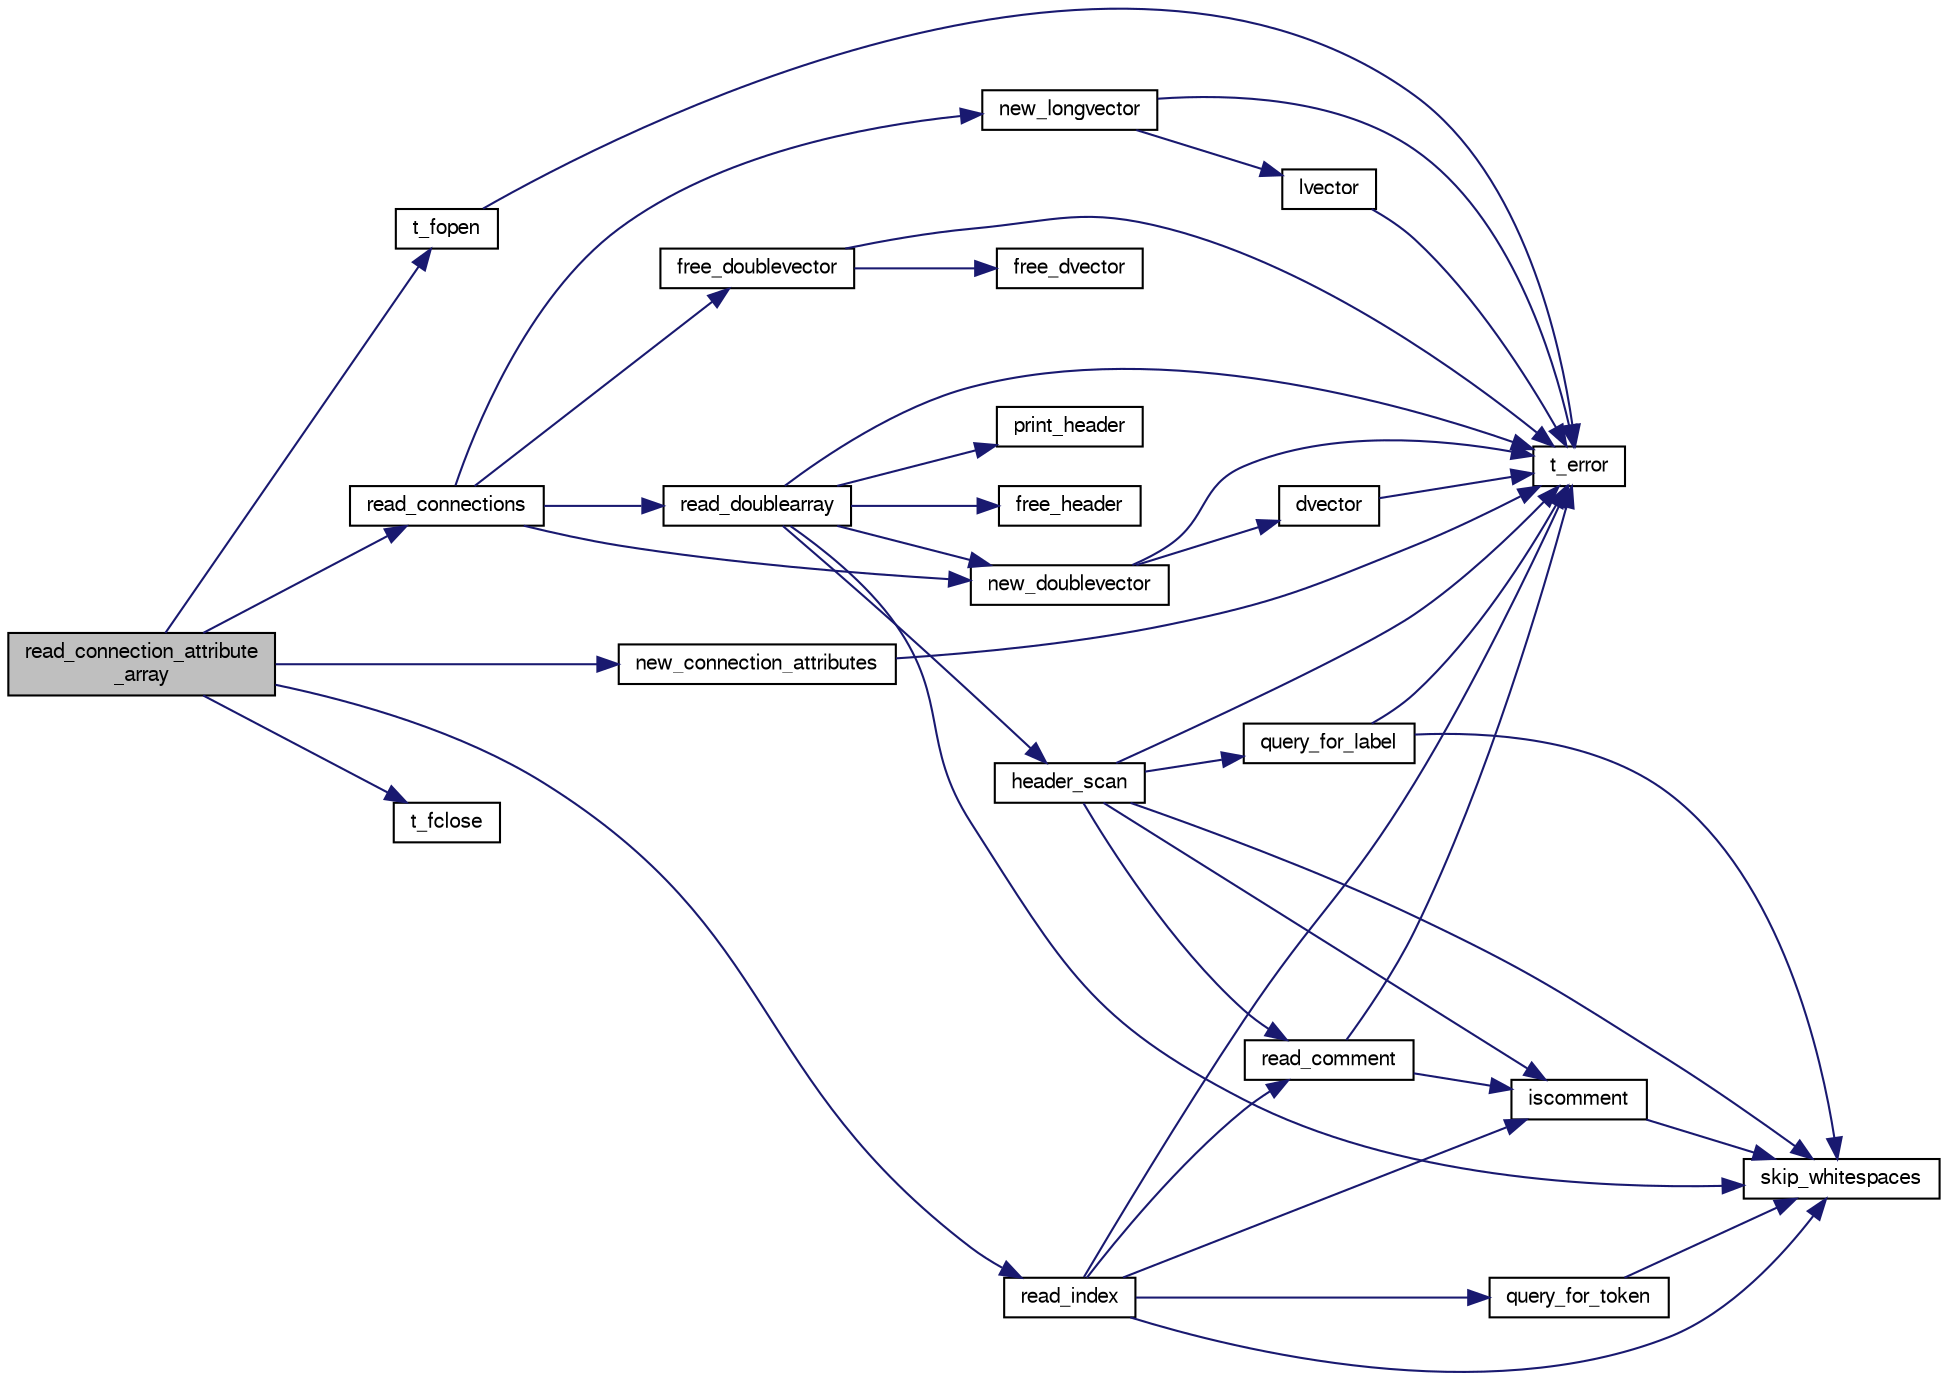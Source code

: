 digraph "read_connection_attribute_array"
{
  bgcolor="transparent";
  edge [fontname="FreeSans",fontsize="10",labelfontname="FreeSans",labelfontsize="10"];
  node [fontname="FreeSans",fontsize="10",shape=record];
  rankdir="LR";
  Node1 [label="read_connection_attribute\l_array",height=0.2,width=0.4,color="black", fillcolor="grey75", style="filled" fontcolor="black"];
  Node1 -> Node2 [color="midnightblue",fontsize="10",style="solid",fontname="FreeSans"];
  Node2 [label="new_connection_attributes",height=0.2,width=0.4,color="black",URL="$geometry__attribute_8c.html#a53d31b98f02eddc1cf683836d2880616"];
  Node2 -> Node3 [color="midnightblue",fontsize="10",style="solid",fontname="FreeSans"];
  Node3 [label="t_error",height=0.2,width=0.4,color="black",URL="$error_8c.html#af79ef7c6656ef0f3d2786e2b09c1755f"];
  Node1 -> Node4 [color="midnightblue",fontsize="10",style="solid",fontname="FreeSans"];
  Node4 [label="read_connections",height=0.2,width=0.4,color="black",URL="$b__readgrid_8c.html#ae5201c7c145fa5449222aeba48c7282b"];
  Node4 -> Node5 [color="midnightblue",fontsize="10",style="solid",fontname="FreeSans"];
  Node5 [label="free_doublevector",height=0.2,width=0.4,color="black",URL="$alloc_8c.html#a9f8d1eb0558ac1ddc1ab2cdbd25eba49"];
  Node5 -> Node3 [color="midnightblue",fontsize="10",style="solid",fontname="FreeSans"];
  Node5 -> Node6 [color="midnightblue",fontsize="10",style="solid",fontname="FreeSans"];
  Node6 [label="free_dvector",height=0.2,width=0.4,color="black",URL="$alloc_8c.html#a3f159bec2c468d142a1ce6f3158332b5"];
  Node4 -> Node7 [color="midnightblue",fontsize="10",style="solid",fontname="FreeSans"];
  Node7 [label="new_doublevector",height=0.2,width=0.4,color="black",URL="$alloc_8c.html#a724e4d54ff17ee3caa26463378109887"];
  Node7 -> Node3 [color="midnightblue",fontsize="10",style="solid",fontname="FreeSans"];
  Node7 -> Node8 [color="midnightblue",fontsize="10",style="solid",fontname="FreeSans"];
  Node8 [label="dvector",height=0.2,width=0.4,color="black",URL="$alloc_8c.html#ae21c4c252ad5d5710ebd03d6f07e40de"];
  Node8 -> Node3 [color="midnightblue",fontsize="10",style="solid",fontname="FreeSans"];
  Node4 -> Node9 [color="midnightblue",fontsize="10",style="solid",fontname="FreeSans"];
  Node9 [label="new_longvector",height=0.2,width=0.4,color="black",URL="$alloc_8c.html#a85853f82d1b0df7d49c675476f31c68f"];
  Node9 -> Node3 [color="midnightblue",fontsize="10",style="solid",fontname="FreeSans"];
  Node9 -> Node10 [color="midnightblue",fontsize="10",style="solid",fontname="FreeSans"];
  Node10 [label="lvector",height=0.2,width=0.4,color="black",URL="$alloc_8c.html#af4f505f2dcb9ffd8fb12a7750b38b7e5"];
  Node10 -> Node3 [color="midnightblue",fontsize="10",style="solid",fontname="FreeSans"];
  Node4 -> Node11 [color="midnightblue",fontsize="10",style="solid",fontname="FreeSans"];
  Node11 [label="read_doublearray",height=0.2,width=0.4,color="black",URL="$t__io_8c.html#a380230d515de6b1fbad9cee010bd4e22"];
  Node11 -> Node3 [color="midnightblue",fontsize="10",style="solid",fontname="FreeSans"];
  Node11 -> Node12 [color="midnightblue",fontsize="10",style="solid",fontname="FreeSans"];
  Node12 [label="header_scan",height=0.2,width=0.4,color="black",URL="$t__io_8c.html#af433a9538cd3814bd8f400569204cc1f"];
  Node12 -> Node3 [color="midnightblue",fontsize="10",style="solid",fontname="FreeSans"];
  Node12 -> Node13 [color="midnightblue",fontsize="10",style="solid",fontname="FreeSans"];
  Node13 [label="iscomment",height=0.2,width=0.4,color="black",URL="$t__io_8c.html#a7c23c08c6ea72264dc91ddab0d36e918"];
  Node13 -> Node14 [color="midnightblue",fontsize="10",style="solid",fontname="FreeSans"];
  Node14 [label="skip_whitespaces",height=0.2,width=0.4,color="black",URL="$t__io_8c.html#a52f4f85b1ef75f4ccd947da5d1a28af6"];
  Node12 -> Node15 [color="midnightblue",fontsize="10",style="solid",fontname="FreeSans"];
  Node15 [label="read_comment",height=0.2,width=0.4,color="black",URL="$t__io_8c.html#a8b4a8b2cd01f0fb435ec5e7340f80d87"];
  Node15 -> Node3 [color="midnightblue",fontsize="10",style="solid",fontname="FreeSans"];
  Node15 -> Node13 [color="midnightblue",fontsize="10",style="solid",fontname="FreeSans"];
  Node12 -> Node14 [color="midnightblue",fontsize="10",style="solid",fontname="FreeSans"];
  Node12 -> Node16 [color="midnightblue",fontsize="10",style="solid",fontname="FreeSans"];
  Node16 [label="query_for_label",height=0.2,width=0.4,color="black",URL="$t__io_8c.html#acb404df2728e7f58f17a304f56e261d5"];
  Node16 -> Node3 [color="midnightblue",fontsize="10",style="solid",fontname="FreeSans"];
  Node16 -> Node14 [color="midnightblue",fontsize="10",style="solid",fontname="FreeSans"];
  Node11 -> Node17 [color="midnightblue",fontsize="10",style="solid",fontname="FreeSans"];
  Node17 [label="print_header",height=0.2,width=0.4,color="black",URL="$t__io_8c.html#a5018217dd5fbb080ef3de64ac6ec68f7"];
  Node11 -> Node14 [color="midnightblue",fontsize="10",style="solid",fontname="FreeSans"];
  Node11 -> Node7 [color="midnightblue",fontsize="10",style="solid",fontname="FreeSans"];
  Node11 -> Node18 [color="midnightblue",fontsize="10",style="solid",fontname="FreeSans"];
  Node18 [label="free_header",height=0.2,width=0.4,color="black",URL="$alloc_8c.html#ab34729f5dfee5755cc6a29fdadc39e08"];
  Node1 -> Node19 [color="midnightblue",fontsize="10",style="solid",fontname="FreeSans"];
  Node19 [label="read_index",height=0.2,width=0.4,color="black",URL="$t__io_8c.html#a4b849b51d19c0c7eb0d3f6517513bb17"];
  Node19 -> Node3 [color="midnightblue",fontsize="10",style="solid",fontname="FreeSans"];
  Node19 -> Node13 [color="midnightblue",fontsize="10",style="solid",fontname="FreeSans"];
  Node19 -> Node15 [color="midnightblue",fontsize="10",style="solid",fontname="FreeSans"];
  Node19 -> Node14 [color="midnightblue",fontsize="10",style="solid",fontname="FreeSans"];
  Node19 -> Node20 [color="midnightblue",fontsize="10",style="solid",fontname="FreeSans"];
  Node20 [label="query_for_token",height=0.2,width=0.4,color="black",URL="$t__io_8c.html#accb5bbd1a0ed2479fdc1de3a0ae375b5"];
  Node20 -> Node14 [color="midnightblue",fontsize="10",style="solid",fontname="FreeSans"];
  Node1 -> Node21 [color="midnightblue",fontsize="10",style="solid",fontname="FreeSans"];
  Node21 [label="t_fclose",height=0.2,width=0.4,color="black",URL="$t__io_8c.html#afa95931383ff96048d6ec32f685a5f98"];
  Node1 -> Node22 [color="midnightblue",fontsize="10",style="solid",fontname="FreeSans"];
  Node22 [label="t_fopen",height=0.2,width=0.4,color="black",URL="$t__io_8c.html#af34ea3bc62c51f24c92b1fd2e9efe91a"];
  Node22 -> Node3 [color="midnightblue",fontsize="10",style="solid",fontname="FreeSans"];
}
